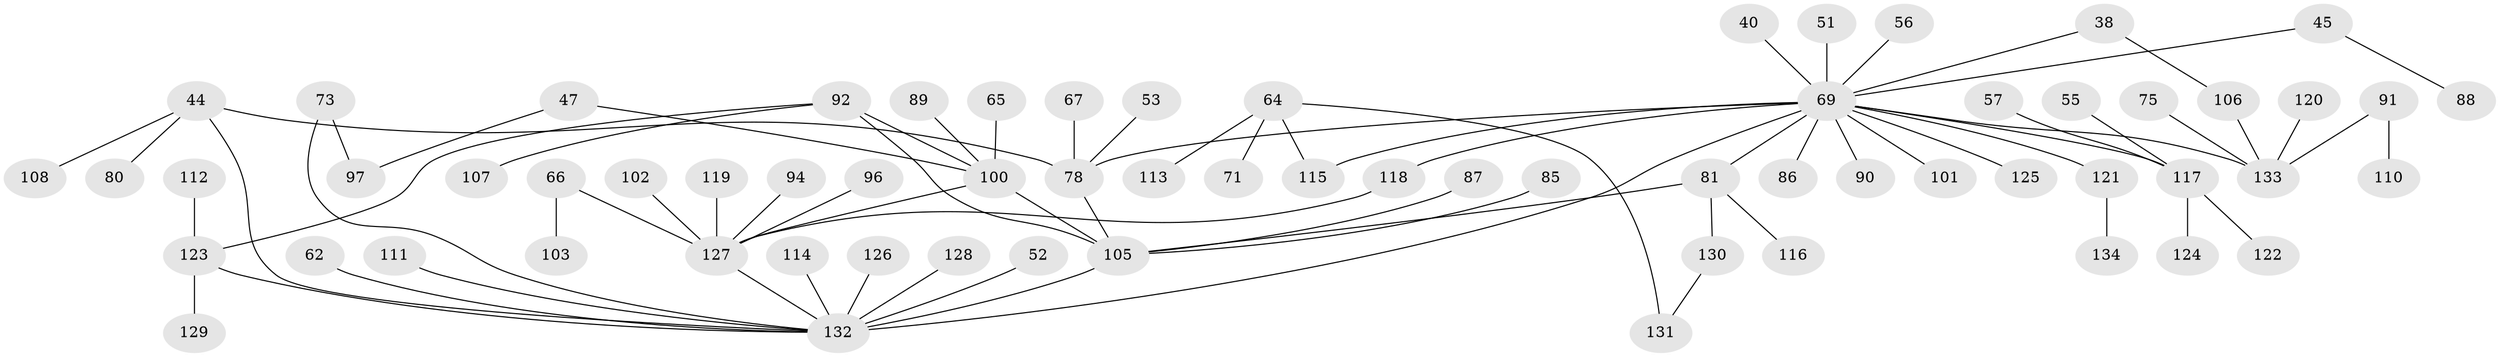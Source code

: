 // original degree distribution, {6: 0.04477611940298507, 4: 0.11194029850746269, 5: 0.03731343283582089, 2: 0.27611940298507465, 3: 0.16417910447761194, 7: 0.007462686567164179, 1: 0.3582089552238806}
// Generated by graph-tools (version 1.1) at 2025/45/03/04/25 21:45:27]
// undirected, 67 vertices, 76 edges
graph export_dot {
graph [start="1"]
  node [color=gray90,style=filled];
  38;
  40;
  44;
  45;
  47;
  51;
  52;
  53;
  55;
  56;
  57;
  62;
  64 [super="+60"];
  65;
  66 [super="+25"];
  67 [super="+20"];
  69 [super="+3+21+28"];
  71;
  73;
  75;
  78 [super="+10+77+7"];
  80;
  81 [super="+63"];
  85;
  86;
  87;
  88;
  89;
  90 [super="+26"];
  91;
  92 [super="+74+14"];
  94;
  96;
  97;
  100 [super="+82+43"];
  101;
  102;
  103;
  105 [super="+12+83+104+84+29"];
  106;
  107;
  108;
  110;
  111;
  112;
  113;
  114;
  115 [super="+30"];
  116;
  117 [super="+50+39+79"];
  118;
  119;
  120;
  121 [super="+36+76+95"];
  122;
  123 [super="+109+59"];
  124;
  125;
  126;
  127 [super="+98"];
  128;
  129;
  130;
  131;
  132 [super="+17+46+37+34"];
  133 [super="+99"];
  134;
  38 -- 106;
  38 -- 69;
  40 -- 69;
  44 -- 80;
  44 -- 108;
  44 -- 78;
  44 -- 132;
  45 -- 88;
  45 -- 69;
  47 -- 97;
  47 -- 100;
  51 -- 69;
  52 -- 132;
  53 -- 78;
  55 -- 117;
  56 -- 69;
  57 -- 117;
  62 -- 132;
  64 -- 71;
  64 -- 131;
  64 -- 113;
  64 -- 115;
  65 -- 100;
  66 -- 103;
  66 -- 127;
  67 -- 78;
  69 -- 125;
  69 -- 86;
  69 -- 132 [weight=3];
  69 -- 101;
  69 -- 133 [weight=2];
  69 -- 78 [weight=4];
  69 -- 117 [weight=3];
  69 -- 118;
  69 -- 115;
  69 -- 121;
  69 -- 81;
  69 -- 90;
  73 -- 97;
  73 -- 132;
  75 -- 133;
  78 -- 105;
  81 -- 130;
  81 -- 116;
  81 -- 105;
  85 -- 105;
  87 -- 105;
  89 -- 100;
  91 -- 110;
  91 -- 133;
  92 -- 107;
  92 -- 100;
  92 -- 105 [weight=2];
  92 -- 123;
  94 -- 127;
  96 -- 127;
  100 -- 127 [weight=3];
  100 -- 105;
  102 -- 127;
  105 -- 132 [weight=3];
  106 -- 133;
  111 -- 132;
  112 -- 123;
  114 -- 132;
  117 -- 122;
  117 -- 124;
  118 -- 127;
  119 -- 127;
  120 -- 133;
  121 -- 134;
  123 -- 129;
  123 -- 132 [weight=2];
  126 -- 132;
  127 -- 132 [weight=2];
  128 -- 132;
  130 -- 131;
}
